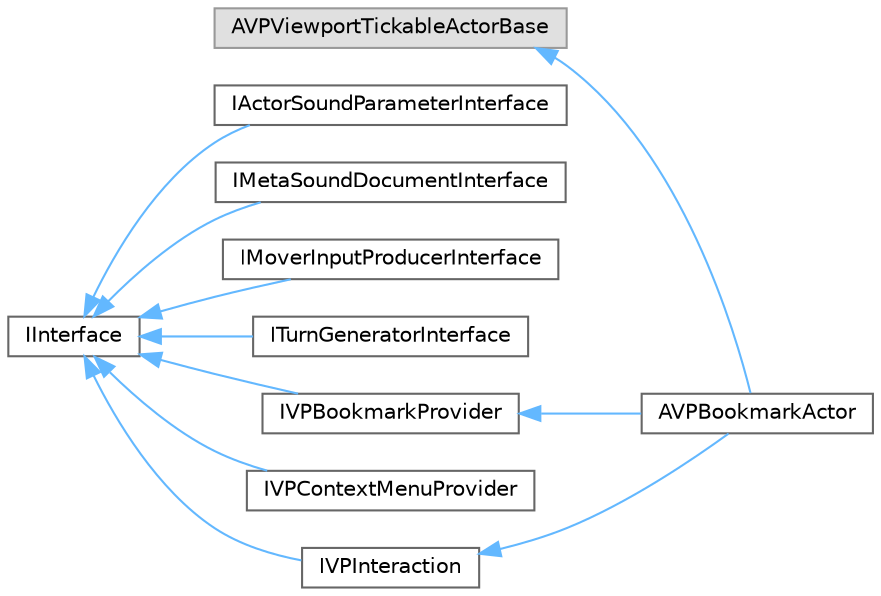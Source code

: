 digraph "Graphical Class Hierarchy"
{
 // INTERACTIVE_SVG=YES
 // LATEX_PDF_SIZE
  bgcolor="transparent";
  edge [fontname=Helvetica,fontsize=10,labelfontname=Helvetica,labelfontsize=10];
  node [fontname=Helvetica,fontsize=10,shape=box,height=0.2,width=0.4];
  rankdir="LR";
  Node0 [id="Node000000",label="AVPViewportTickableActorBase",height=0.2,width=0.4,color="grey60", fillcolor="#E0E0E0", style="filled",tooltip=" "];
  Node0 -> Node1 [id="edge2795_Node000000_Node000001",dir="back",color="steelblue1",style="solid",tooltip=" "];
  Node1 [id="Node000001",label="AVPBookmarkActor",height=0.2,width=0.4,color="grey40", fillcolor="white", style="filled",URL="$df/dcd/classAVPBookmarkActor.html",tooltip=" "];
  Node3 [id="Node000003",label="IInterface",height=0.2,width=0.4,color="grey40", fillcolor="white", style="filled",URL="$d8/d73/classIInterface.html",tooltip=" "];
  Node3 -> Node4 [id="edge2796_Node000003_Node000004",dir="back",color="steelblue1",style="solid",tooltip=" "];
  Node4 [id="Node000004",label="IActorSoundParameterInterface",height=0.2,width=0.4,color="grey40", fillcolor="white", style="filled",URL="$da/d02/classIActorSoundParameterInterface.html",tooltip="Interface used to allow an actor to automatically populate any sounds with parameters."];
  Node3 -> Node5 [id="edge2797_Node000003_Node000005",dir="back",color="steelblue1",style="solid",tooltip=" "];
  Node5 [id="Node000005",label="IMetaSoundDocumentInterface",height=0.2,width=0.4,color="grey40", fillcolor="white", style="filled",URL="$dc/d72/classIMetaSoundDocumentInterface.html",tooltip=" "];
  Node3 -> Node6 [id="edge2798_Node000003_Node000006",dir="back",color="steelblue1",style="solid",tooltip=" "];
  Node6 [id="Node000006",label="IMoverInputProducerInterface",height=0.2,width=0.4,color="grey40", fillcolor="white", style="filled",URL="$d0/de4/classIMoverInputProducerInterface.html",tooltip="MoverInputProducerInterface: API for any object that can produce input for a Mover simulation frame."];
  Node3 -> Node7 [id="edge2799_Node000003_Node000007",dir="back",color="steelblue1",style="solid",tooltip=" "];
  Node7 [id="Node000007",label="ITurnGeneratorInterface",height=0.2,width=0.4,color="grey40", fillcolor="white", style="filled",URL="$d0/d4b/classITurnGeneratorInterface.html",tooltip="TurnGeneratorInterface: API for generating an in-place orientation change, based on a starting state ..."];
  Node3 -> Node2 [id="edge2800_Node000003_Node000002",dir="back",color="steelblue1",style="solid",tooltip=" "];
  Node2 [id="Node000002",label="IVPBookmarkProvider",height=0.2,width=0.4,color="grey40", fillcolor="white", style="filled",URL="$de/d2e/classIVPBookmarkProvider.html",tooltip=" "];
  Node2 -> Node1 [id="edge2801_Node000002_Node000001",dir="back",color="steelblue1",style="solid",tooltip=" "];
  Node3 -> Node8 [id="edge2802_Node000003_Node000008",dir="back",color="steelblue1",style="solid",tooltip=" "];
  Node8 [id="Node000008",label="IVPContextMenuProvider",height=0.2,width=0.4,color="grey40", fillcolor="white", style="filled",URL="$d7/d4d/classIVPContextMenuProvider.html",tooltip=" "];
  Node3 -> Node9 [id="edge2803_Node000003_Node000009",dir="back",color="steelblue1",style="solid",tooltip=" "];
  Node9 [id="Node000009",label="IVPInteraction",height=0.2,width=0.4,color="grey40", fillcolor="white", style="filled",URL="$df/dd2/classIVPInteraction.html",tooltip=" "];
  Node9 -> Node1 [id="edge2804_Node000009_Node000001",dir="back",color="steelblue1",style="solid",tooltip=" "];
}
